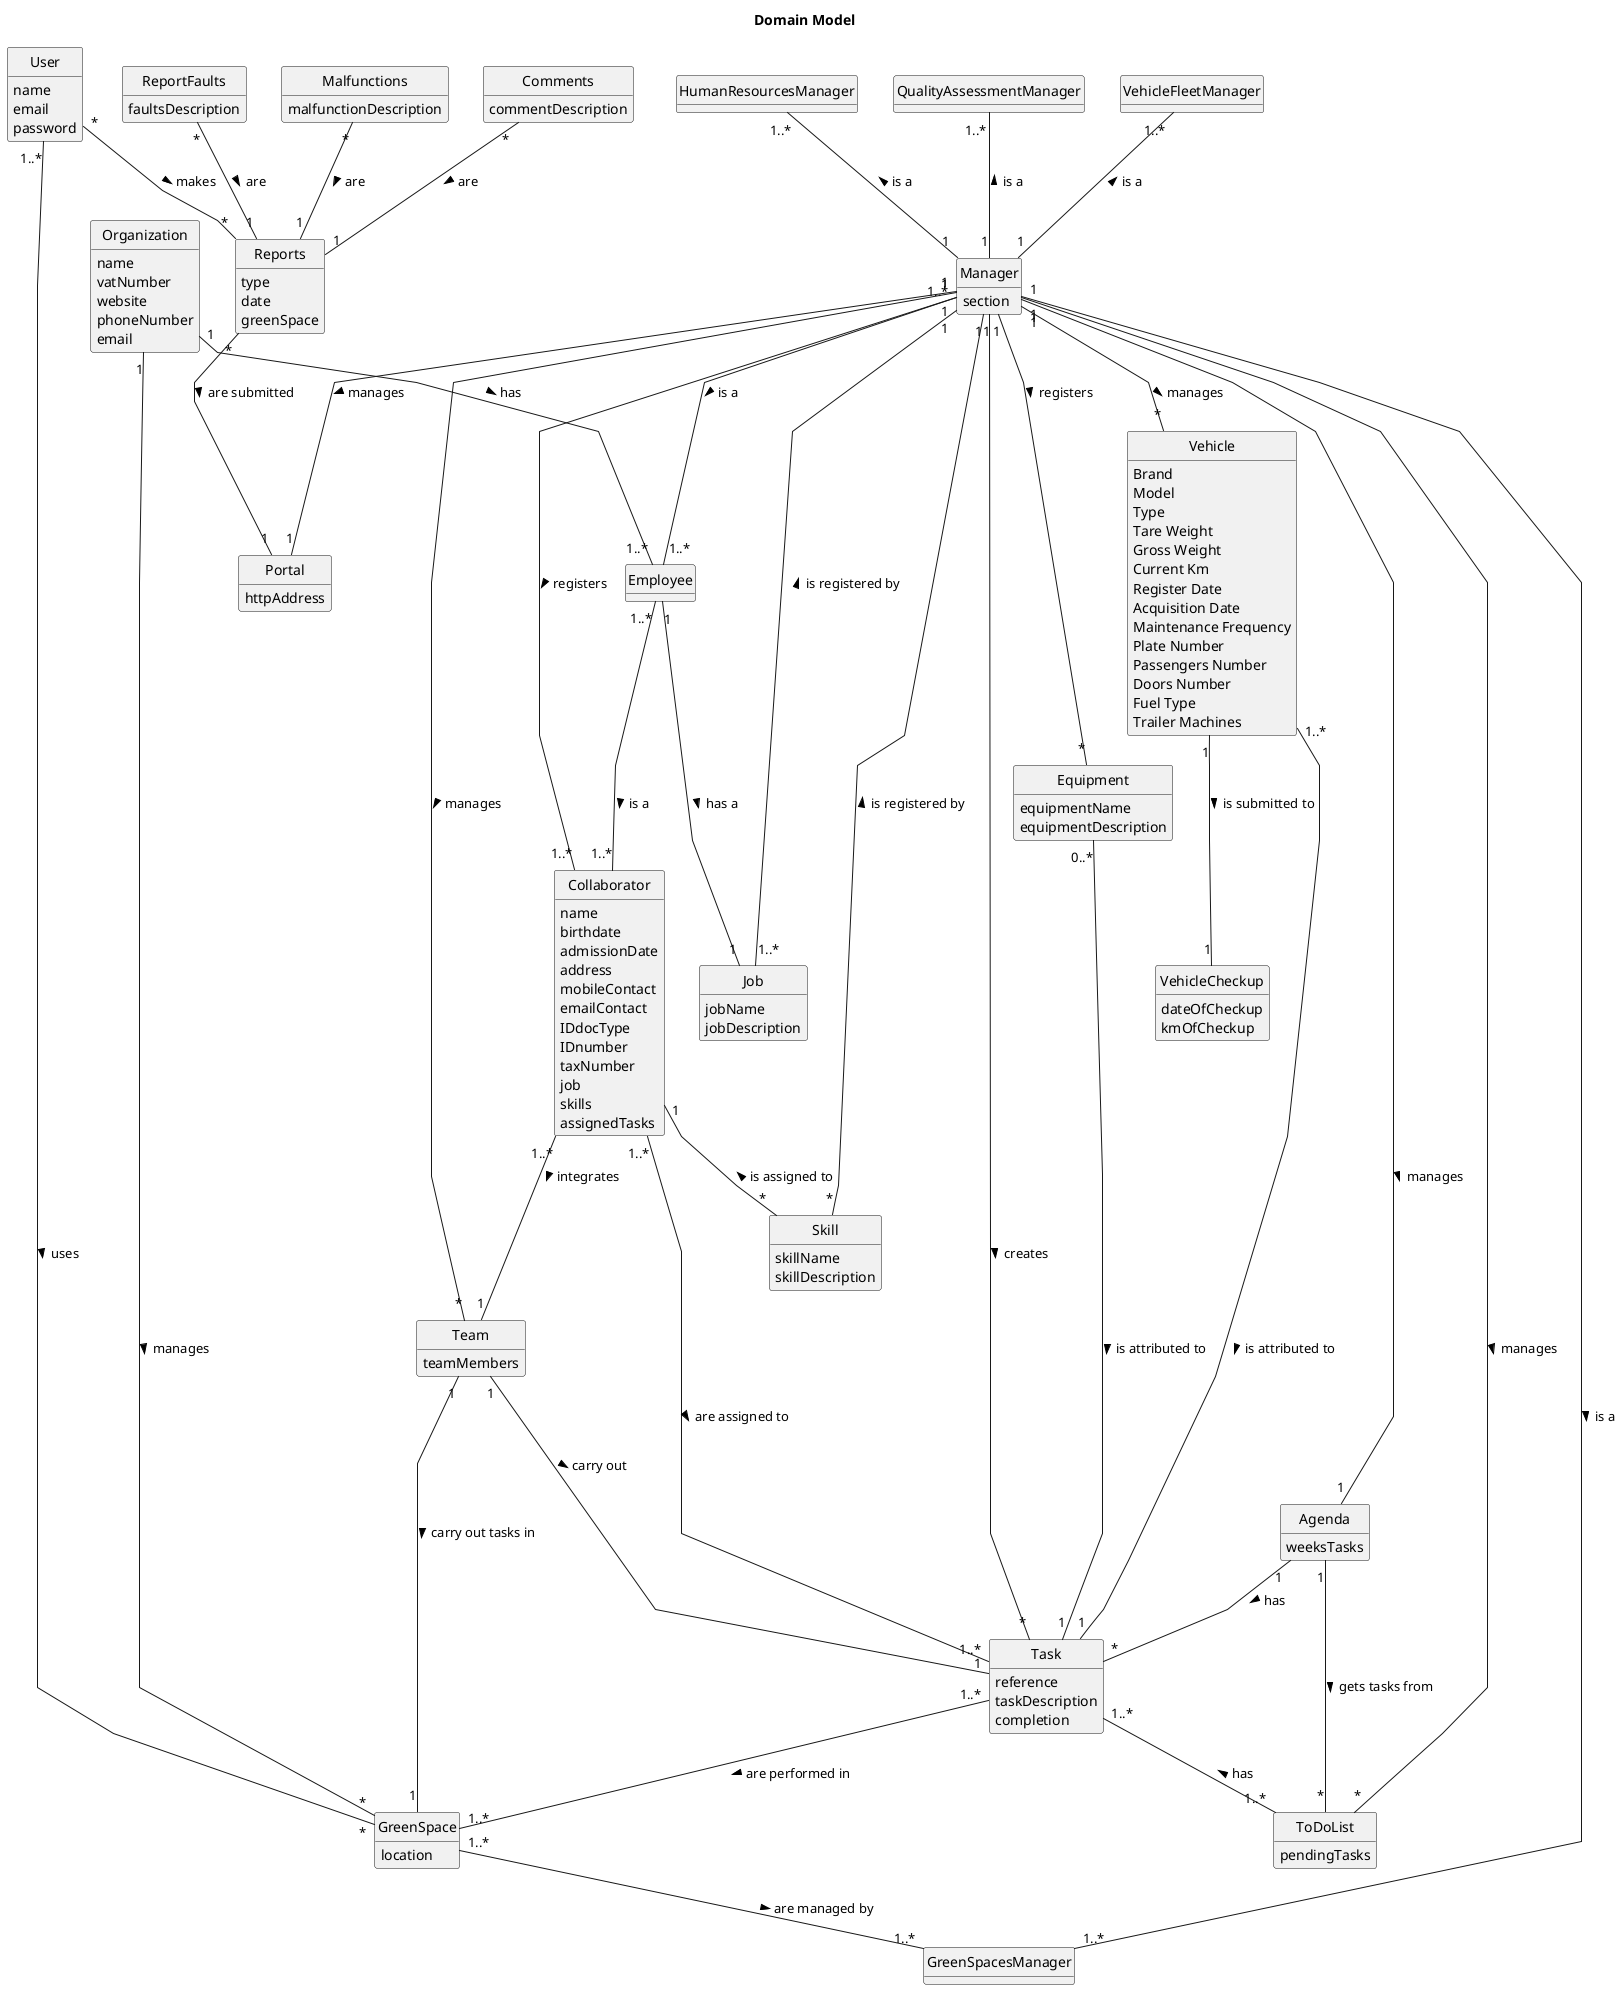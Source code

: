 @startuml
'skinparam monochrome true
skinparam packageStyle rectangle
skinparam shadowing false
skinparam linetype polyline
'left to right direction
skinparam classAttributeIconSize 0
hide circle
hide methods

title Domain Model

class Organization {
    name
    vatNumber
    website
    phoneNumber
    email
}

class Employee {

}

class Collaborator {
    name
    birthdate
    admissionDate
    address
    mobileContact
    emailContact
    IDdocType
    IDnumber
    taxNumber
    job
    skills
    assignedTasks

}

class Manager {
    section
}

class HumanResourcesManager {

}

class VehicleFleetManager {

}

class GreenSpacesManager {

}

class QualityAssessmentManager {

}

class Skill {
    skillName
    skillDescription
}

class Job {
    jobName
    jobDescription
}

class Vehicle {
    Brand
    Model
    Type
    Tare Weight
    Gross Weight
    Current Km
    Register Date
    Acquisition Date
    Maintenance Frequency
    Plate Number
    Passengers Number
    Doors Number
    Fuel Type
    Trailer Machines
}

class VehicleCheckup{
    dateOfCheckup
    kmOfCheckup
}

class Equipment {
    equipmentName
    equipmentDescription
}

class Agenda {
    weeksTasks
}


class Task {
    reference
    taskDescription
    completion

}

class ToDoList{
    pendingTasks
}

class Team {
    teamMembers
}

class GreenSpace {
    location
}

class Portal {
    httpAddress
}

class User {
    name
    email
    password
}

class Reports {
    type
    date
    greenSpace

}

class Comments {
    commentDescription
}

class ReportFaults {
    faultsDescription
}

class Malfunctions {
    malfunctionDescription
}



Manager "1..*" -- "1..*" Employee: is a >
Manager "1" -- "1" Portal: manages >
Manager "1" --up "1..*" Job:  is registered by <
Manager "1" -- "*" Skill: is registered by <
Manager "1" -- "1..*" Collaborator: registers >
Manager "1" -- "1" Agenda: manages >
Manager "1" -- "*" ToDoList: manages >
Manager "1" -- "*" Equipment: registers >
Manager "1" -- "*" Vehicle: manages >
Manager "1" -- "*" Task: creates >
Manager "1" -- "*" Team: manages >
Manager "1" --up "1..*" HumanResourcesManager: is a >
Manager "1" --up "1..*" VehicleFleetManager: is a >
Manager "1" --up "1..*" GreenSpacesManager: is a >
Manager "1" --up "1..*" QualityAssessmentManager: is a >

Agenda "1" -- "*" ToDoList: gets tasks from >


User "1..*" -- "*" GreenSpace: uses >
User "*" -- "*" Reports: makes >

Comments "*" -- "1" Reports: are >
ReportFaults "*" -- "1" Reports: are >
Malfunctions "*" -- "1" Reports: are >

Team "1" -- "1" GreenSpace: carry out tasks in >
Team "1" -- "1" Task: carry out >


Organization "1" -- "*" GreenSpace: manages >
Organization "1" -- "1..*" Employee : has >


Employee "1..*" -- "1..*" Collaborator: is a >
Employee "1" -- "1" Job: has a >

Collaborator "1" -- "*" Skill: is assigned to <
Collaborator "1..*" -- "1" Team: integrates >



Vehicle "1..*" -- "1" Task: is attributed to >
Vehicle "1" -- "1" VehicleCheckup: is submitted to >
Equipment "0..*" -- "1" Task: is attributed to >

Agenda "1" -- "*" Task: has >


Task "1..*" -- "1..*" GreenSpace: are performed in >
Task "1..*" ----- "1..*" Collaborator: are assigned to <
Task "1..*" -- "1..*" ToDoList: has <

GreenSpace "1..*" -- "1..*" GreenSpacesManager: are managed by >


Reports "*" -- "1" Portal: are submitted >

@enduml
